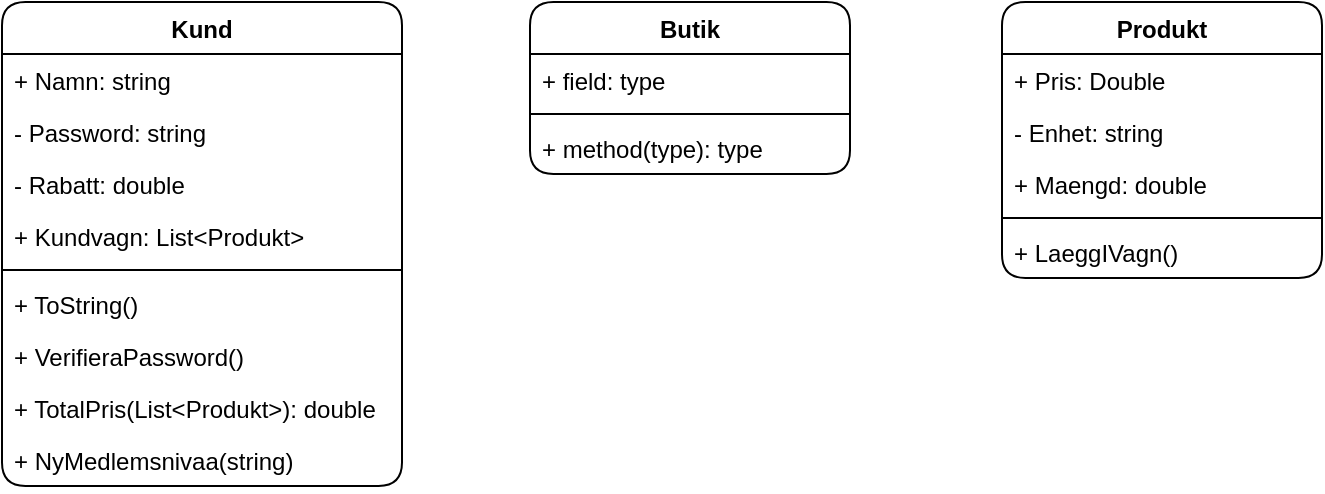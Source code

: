 <mxfile version="20.4.0" type="github">
  <diagram id="C5RBs43oDa-KdzZeNtuy" name="Page-1">
    <mxGraphModel dx="779" dy="606" grid="1" gridSize="10" guides="1" tooltips="1" connect="1" arrows="1" fold="1" page="1" pageScale="1" pageWidth="827" pageHeight="1169" math="0" shadow="0">
      <root>
        <mxCell id="WIyWlLk6GJQsqaUBKTNV-0" />
        <mxCell id="WIyWlLk6GJQsqaUBKTNV-1" parent="WIyWlLk6GJQsqaUBKTNV-0" />
        <mxCell id="NMf5jh0yH6pxF8gcMen1-14" value="Butik" style="swimlane;fontStyle=1;align=center;verticalAlign=top;childLayout=stackLayout;horizontal=1;startSize=26;horizontalStack=0;resizeParent=1;resizeParentMax=0;resizeLast=0;collapsible=1;marginBottom=0;rounded=1;" parent="WIyWlLk6GJQsqaUBKTNV-1" vertex="1">
          <mxGeometry x="334" y="240" width="160" height="86" as="geometry" />
        </mxCell>
        <mxCell id="NMf5jh0yH6pxF8gcMen1-15" value="+ field: type" style="text;strokeColor=none;fillColor=none;align=left;verticalAlign=top;spacingLeft=4;spacingRight=4;overflow=hidden;rotatable=0;points=[[0,0.5],[1,0.5]];portConstraint=eastwest;rounded=1;" parent="NMf5jh0yH6pxF8gcMen1-14" vertex="1">
          <mxGeometry y="26" width="160" height="26" as="geometry" />
        </mxCell>
        <mxCell id="NMf5jh0yH6pxF8gcMen1-16" value="" style="line;strokeWidth=1;fillColor=none;align=left;verticalAlign=middle;spacingTop=-1;spacingLeft=3;spacingRight=3;rotatable=0;labelPosition=right;points=[];portConstraint=eastwest;strokeColor=inherit;rounded=1;" parent="NMf5jh0yH6pxF8gcMen1-14" vertex="1">
          <mxGeometry y="52" width="160" height="8" as="geometry" />
        </mxCell>
        <mxCell id="NMf5jh0yH6pxF8gcMen1-17" value="+ method(type): type" style="text;strokeColor=none;fillColor=none;align=left;verticalAlign=top;spacingLeft=4;spacingRight=4;overflow=hidden;rotatable=0;points=[[0,0.5],[1,0.5]];portConstraint=eastwest;rounded=1;" parent="NMf5jh0yH6pxF8gcMen1-14" vertex="1">
          <mxGeometry y="60" width="160" height="26" as="geometry" />
        </mxCell>
        <mxCell id="NMf5jh0yH6pxF8gcMen1-18" value="Produkt" style="swimlane;fontStyle=1;align=center;verticalAlign=top;childLayout=stackLayout;horizontal=1;startSize=26;horizontalStack=0;resizeParent=1;resizeParentMax=0;resizeLast=0;collapsible=1;marginBottom=0;rounded=1;" parent="WIyWlLk6GJQsqaUBKTNV-1" vertex="1">
          <mxGeometry x="570" y="240" width="160" height="138" as="geometry" />
        </mxCell>
        <mxCell id="NMf5jh0yH6pxF8gcMen1-19" value="+ Pris: Double" style="text;strokeColor=none;fillColor=none;align=left;verticalAlign=top;spacingLeft=4;spacingRight=4;overflow=hidden;rotatable=0;points=[[0,0.5],[1,0.5]];portConstraint=eastwest;rounded=1;" parent="NMf5jh0yH6pxF8gcMen1-18" vertex="1">
          <mxGeometry y="26" width="160" height="26" as="geometry" />
        </mxCell>
        <mxCell id="Xx58HjAdhZQxwELqX_6D-7" value="- Enhet: string" style="text;strokeColor=none;fillColor=none;align=left;verticalAlign=top;spacingLeft=4;spacingRight=4;overflow=hidden;rotatable=0;points=[[0,0.5],[1,0.5]];portConstraint=eastwest;rounded=1;" vertex="1" parent="NMf5jh0yH6pxF8gcMen1-18">
          <mxGeometry y="52" width="160" height="26" as="geometry" />
        </mxCell>
        <mxCell id="Xx58HjAdhZQxwELqX_6D-8" value="+ Maengd: double" style="text;strokeColor=none;fillColor=none;align=left;verticalAlign=top;spacingLeft=4;spacingRight=4;overflow=hidden;rotatable=0;points=[[0,0.5],[1,0.5]];portConstraint=eastwest;rounded=1;" vertex="1" parent="NMf5jh0yH6pxF8gcMen1-18">
          <mxGeometry y="78" width="160" height="26" as="geometry" />
        </mxCell>
        <mxCell id="NMf5jh0yH6pxF8gcMen1-20" value="" style="line;strokeWidth=1;fillColor=none;align=left;verticalAlign=middle;spacingTop=-1;spacingLeft=3;spacingRight=3;rotatable=0;labelPosition=right;points=[];portConstraint=eastwest;strokeColor=inherit;rounded=1;" parent="NMf5jh0yH6pxF8gcMen1-18" vertex="1">
          <mxGeometry y="104" width="160" height="8" as="geometry" />
        </mxCell>
        <mxCell id="NMf5jh0yH6pxF8gcMen1-21" value="+ LaeggIVagn()" style="text;strokeColor=none;fillColor=none;align=left;verticalAlign=top;spacingLeft=4;spacingRight=4;overflow=hidden;rotatable=0;points=[[0,0.5],[1,0.5]];portConstraint=eastwest;rounded=1;" parent="NMf5jh0yH6pxF8gcMen1-18" vertex="1">
          <mxGeometry y="112" width="160" height="26" as="geometry" />
        </mxCell>
        <mxCell id="NMf5jh0yH6pxF8gcMen1-22" value="Kund" style="swimlane;fontStyle=1;align=center;verticalAlign=top;childLayout=stackLayout;horizontal=1;startSize=26;horizontalStack=0;resizeParent=1;resizeParentMax=0;resizeLast=0;collapsible=1;marginBottom=0;rounded=1;" parent="WIyWlLk6GJQsqaUBKTNV-1" vertex="1">
          <mxGeometry x="70" y="240" width="200" height="242" as="geometry" />
        </mxCell>
        <mxCell id="NMf5jh0yH6pxF8gcMen1-23" value="+ Namn: string    " style="text;strokeColor=none;fillColor=none;align=left;verticalAlign=top;spacingLeft=4;spacingRight=4;overflow=hidden;rotatable=0;points=[[0,0.5],[1,0.5]];portConstraint=eastwest;rounded=1;" parent="NMf5jh0yH6pxF8gcMen1-22" vertex="1">
          <mxGeometry y="26" width="200" height="26" as="geometry" />
        </mxCell>
        <mxCell id="Xx58HjAdhZQxwELqX_6D-0" value="- Password: string" style="text;strokeColor=none;fillColor=none;align=left;verticalAlign=top;spacingLeft=4;spacingRight=4;overflow=hidden;rotatable=0;points=[[0,0.5],[1,0.5]];portConstraint=eastwest;rounded=1;" vertex="1" parent="NMf5jh0yH6pxF8gcMen1-22">
          <mxGeometry y="52" width="200" height="26" as="geometry" />
        </mxCell>
        <mxCell id="Xx58HjAdhZQxwELqX_6D-1" value="- Rabatt: double    " style="text;strokeColor=none;fillColor=none;align=left;verticalAlign=top;spacingLeft=4;spacingRight=4;overflow=hidden;rotatable=0;points=[[0,0.5],[1,0.5]];portConstraint=eastwest;rounded=1;" vertex="1" parent="NMf5jh0yH6pxF8gcMen1-22">
          <mxGeometry y="78" width="200" height="26" as="geometry" />
        </mxCell>
        <mxCell id="Xx58HjAdhZQxwELqX_6D-2" value="+ Kundvagn: List&lt;Produkt&gt;" style="text;strokeColor=none;fillColor=none;align=left;verticalAlign=top;spacingLeft=4;spacingRight=4;overflow=hidden;rotatable=0;points=[[0,0.5],[1,0.5]];portConstraint=eastwest;rounded=1;" vertex="1" parent="NMf5jh0yH6pxF8gcMen1-22">
          <mxGeometry y="104" width="200" height="26" as="geometry" />
        </mxCell>
        <mxCell id="NMf5jh0yH6pxF8gcMen1-24" value="" style="line;strokeWidth=1;fillColor=none;align=left;verticalAlign=middle;spacingTop=-1;spacingLeft=3;spacingRight=3;rotatable=0;labelPosition=right;points=[];portConstraint=eastwest;strokeColor=inherit;rounded=1;" parent="NMf5jh0yH6pxF8gcMen1-22" vertex="1">
          <mxGeometry y="130" width="200" height="8" as="geometry" />
        </mxCell>
        <mxCell id="NMf5jh0yH6pxF8gcMen1-25" value="+ ToString()&#xa;" style="text;strokeColor=none;fillColor=none;align=left;verticalAlign=top;spacingLeft=4;spacingRight=4;overflow=hidden;rotatable=0;points=[[0,0.5],[1,0.5]];portConstraint=eastwest;rounded=1;" parent="NMf5jh0yH6pxF8gcMen1-22" vertex="1">
          <mxGeometry y="138" width="200" height="26" as="geometry" />
        </mxCell>
        <mxCell id="Xx58HjAdhZQxwELqX_6D-5" value="+ VerifieraPassword()    " style="text;strokeColor=none;fillColor=none;align=left;verticalAlign=top;spacingLeft=4;spacingRight=4;overflow=hidden;rotatable=0;points=[[0,0.5],[1,0.5]];portConstraint=eastwest;rounded=1;" vertex="1" parent="NMf5jh0yH6pxF8gcMen1-22">
          <mxGeometry y="164" width="200" height="26" as="geometry" />
        </mxCell>
        <mxCell id="Xx58HjAdhZQxwELqX_6D-4" value="+ TotalPris(List&lt;Produkt&gt;): double" style="text;strokeColor=none;fillColor=none;align=left;verticalAlign=top;spacingLeft=4;spacingRight=4;overflow=hidden;rotatable=0;points=[[0,0.5],[1,0.5]];portConstraint=eastwest;rounded=1;" vertex="1" parent="NMf5jh0yH6pxF8gcMen1-22">
          <mxGeometry y="190" width="200" height="26" as="geometry" />
        </mxCell>
        <mxCell id="Xx58HjAdhZQxwELqX_6D-3" value="+ NyMedlemsnivaa(string)" style="text;strokeColor=none;fillColor=none;align=left;verticalAlign=top;spacingLeft=4;spacingRight=4;overflow=hidden;rotatable=0;points=[[0,0.5],[1,0.5]];portConstraint=eastwest;rounded=1;" vertex="1" parent="NMf5jh0yH6pxF8gcMen1-22">
          <mxGeometry y="216" width="200" height="26" as="geometry" />
        </mxCell>
      </root>
    </mxGraphModel>
  </diagram>
</mxfile>
